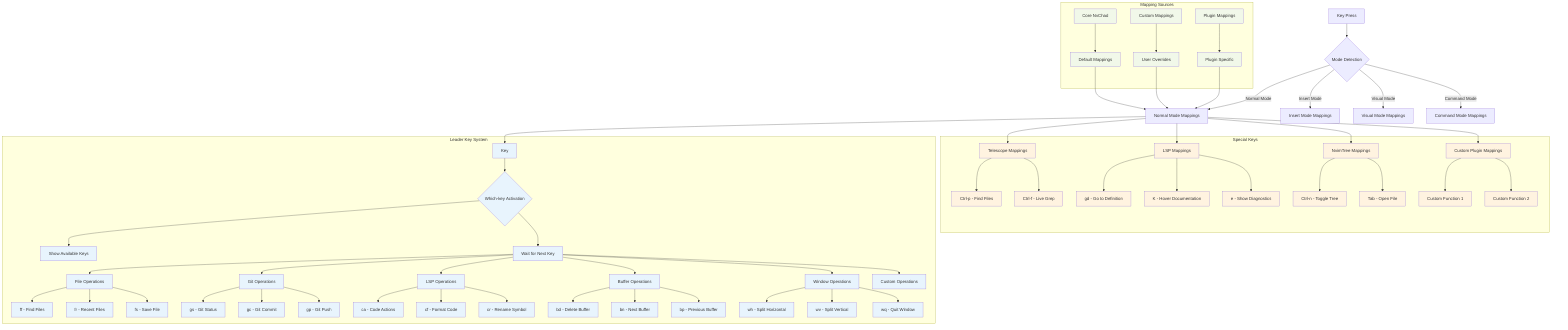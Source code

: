 flowchart TD
    %% Keybinding Flow and Hierarchy
    A[Key Press] --> B{Mode Detection}
    
    B -->|Normal Mode| C[Normal Mode Mappings]
    B -->|Insert Mode| D[Insert Mode Mappings] 
    B -->|Visual Mode| E[Visual Mode Mappings]
    B -->|Command Mode| F[Command Mode Mappings]
    
    subgraph "Leader Key System"
        G[<leader> Key] --> H{Which-key Activation}
        H --> I[Show Available Keys]
        H --> J[Wait for Next Key]
        
        J --> K[File Operations]
        J --> L[Git Operations]
        J --> M[LSP Operations]
        J --> N[Buffer Operations]
        J --> O[Window Operations]
        J --> P[Custom Operations]
        
        K --> K1[<leader>ff - Find Files]
        K --> K2[<leader>fr - Recent Files]
        K --> K3[<leader>fs - Save File]
        
        L --> L1[<leader>gs - Git Status]
        L --> L2[<leader>gc - Git Commit]
        L --> L3[<leader>gp - Git Push]
        
        M --> M1[<leader>ca - Code Actions]
        M --> M2[<leader>cf - Format Code]
        M --> M3[<leader>cr - Rename Symbol]
        
        N --> N1[<leader>bd - Delete Buffer]
        N --> N2[<leader>bn - Next Buffer]
        N --> N3[<leader>bp - Previous Buffer]
        
        O --> O1[<leader>wh - Split Horizontal]
        O --> O2[<leader>wv - Split Vertical]
        O --> O3[<leader>wq - Quit Window]
    end
    
    subgraph "Special Keys"
        Q[Telescope Mappings]
        R[LSP Mappings]
        S[NvimTree Mappings]
        T[Custom Plugin Mappings]
        
        Q --> Q1[Ctrl-p - Find Files]
        Q --> Q2[Ctrl-f - Live Grep]
        
        R --> R1[gd - Go to Definition]
        R --> R2[K - Hover Documentation]
        R --> R3[<space>e - Show Diagnostics]
        
        S --> S1[Ctrl-n - Toggle Tree]
        S --> S2[Tab - Open File]
        
        T --> T1[Custom Function 1]
        T --> T2[Custom Function 2]
    end
    
    subgraph "Mapping Sources"
        U[Core NvChad] --> V[Default Mappings]
        W[Custom Mappings] --> X[User Overrides]
        Y[Plugin Mappings] --> Z[Plugin Specific]
    end
    
    C --> G
    C --> Q
    C --> R
    C --> S
    C --> T
    
    V --> C
    X --> C
    Z --> C
    
    %% Styling
    classDef leaderClass fill:#e8f4fd
    classDef specialClass fill:#fff3e0
    classDef sourceClass fill:#f1f8e9
    
    class G,H,I,J,K,L,M,N,O,P,K1,K2,K3,L1,L2,L3,M1,M2,M3,N1,N2,N3,O1,O2,O3 leaderClass
    class Q,R,S,T,Q1,Q2,R1,R2,R3,S1,S2,T1,T2 specialClass
    class U,V,W,X,Y,Z sourceClass